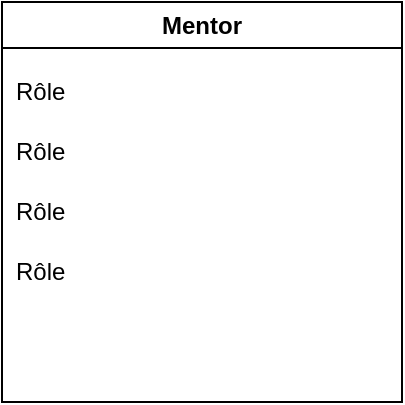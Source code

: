 <mxfile version="21.3.2" type="github">
  <diagram name="Page-1" id="noyESsa5x7OZtrXB0dku">
    <mxGraphModel dx="1050" dy="591" grid="1" gridSize="10" guides="1" tooltips="1" connect="1" arrows="1" fold="1" page="1" pageScale="1" pageWidth="850" pageHeight="1100" math="0" shadow="0">
      <root>
        <mxCell id="0" />
        <mxCell id="1" parent="0" />
        <mxCell id="wKVXFwMJzsDQ6T-cuLdf-1" value="Mentor" style="swimlane;whiteSpace=wrap;html=1;" vertex="1" parent="1">
          <mxGeometry x="225" y="140" width="200" height="200" as="geometry" />
        </mxCell>
        <mxCell id="wKVXFwMJzsDQ6T-cuLdf-2" value="Rôle&amp;nbsp;" style="text;html=1;strokeColor=none;fillColor=none;align=left;verticalAlign=middle;whiteSpace=wrap;rounded=0;fontStyle=0" vertex="1" parent="wKVXFwMJzsDQ6T-cuLdf-1">
          <mxGeometry x="5" y="30" width="60" height="30" as="geometry" />
        </mxCell>
        <mxCell id="wKVXFwMJzsDQ6T-cuLdf-3" value="Rôle&amp;nbsp;" style="text;html=1;strokeColor=none;fillColor=none;align=left;verticalAlign=middle;whiteSpace=wrap;rounded=0;fontStyle=0" vertex="1" parent="wKVXFwMJzsDQ6T-cuLdf-1">
          <mxGeometry x="5" y="60" width="60" height="30" as="geometry" />
        </mxCell>
        <mxCell id="wKVXFwMJzsDQ6T-cuLdf-4" value="Rôle&amp;nbsp;" style="text;html=1;strokeColor=none;fillColor=none;align=left;verticalAlign=middle;whiteSpace=wrap;rounded=0;fontStyle=0" vertex="1" parent="wKVXFwMJzsDQ6T-cuLdf-1">
          <mxGeometry x="5" y="90" width="60" height="30" as="geometry" />
        </mxCell>
        <mxCell id="wKVXFwMJzsDQ6T-cuLdf-5" value="Rôle&amp;nbsp;" style="text;html=1;strokeColor=none;fillColor=none;align=left;verticalAlign=middle;whiteSpace=wrap;rounded=0;fontStyle=0" vertex="1" parent="wKVXFwMJzsDQ6T-cuLdf-1">
          <mxGeometry x="5" y="120" width="60" height="30" as="geometry" />
        </mxCell>
      </root>
    </mxGraphModel>
  </diagram>
</mxfile>
